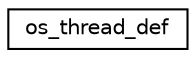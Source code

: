 digraph "Graphical Class Hierarchy"
{
 // LATEX_PDF_SIZE
  edge [fontname="Helvetica",fontsize="10",labelfontname="Helvetica",labelfontsize="10"];
  node [fontname="Helvetica",fontsize="10",shape=record];
  rankdir="LR";
  Node0 [label="os_thread_def",height=0.2,width=0.4,color="black", fillcolor="white", style="filled",URL="$structos__thread__def.html",tooltip=" "];
}
